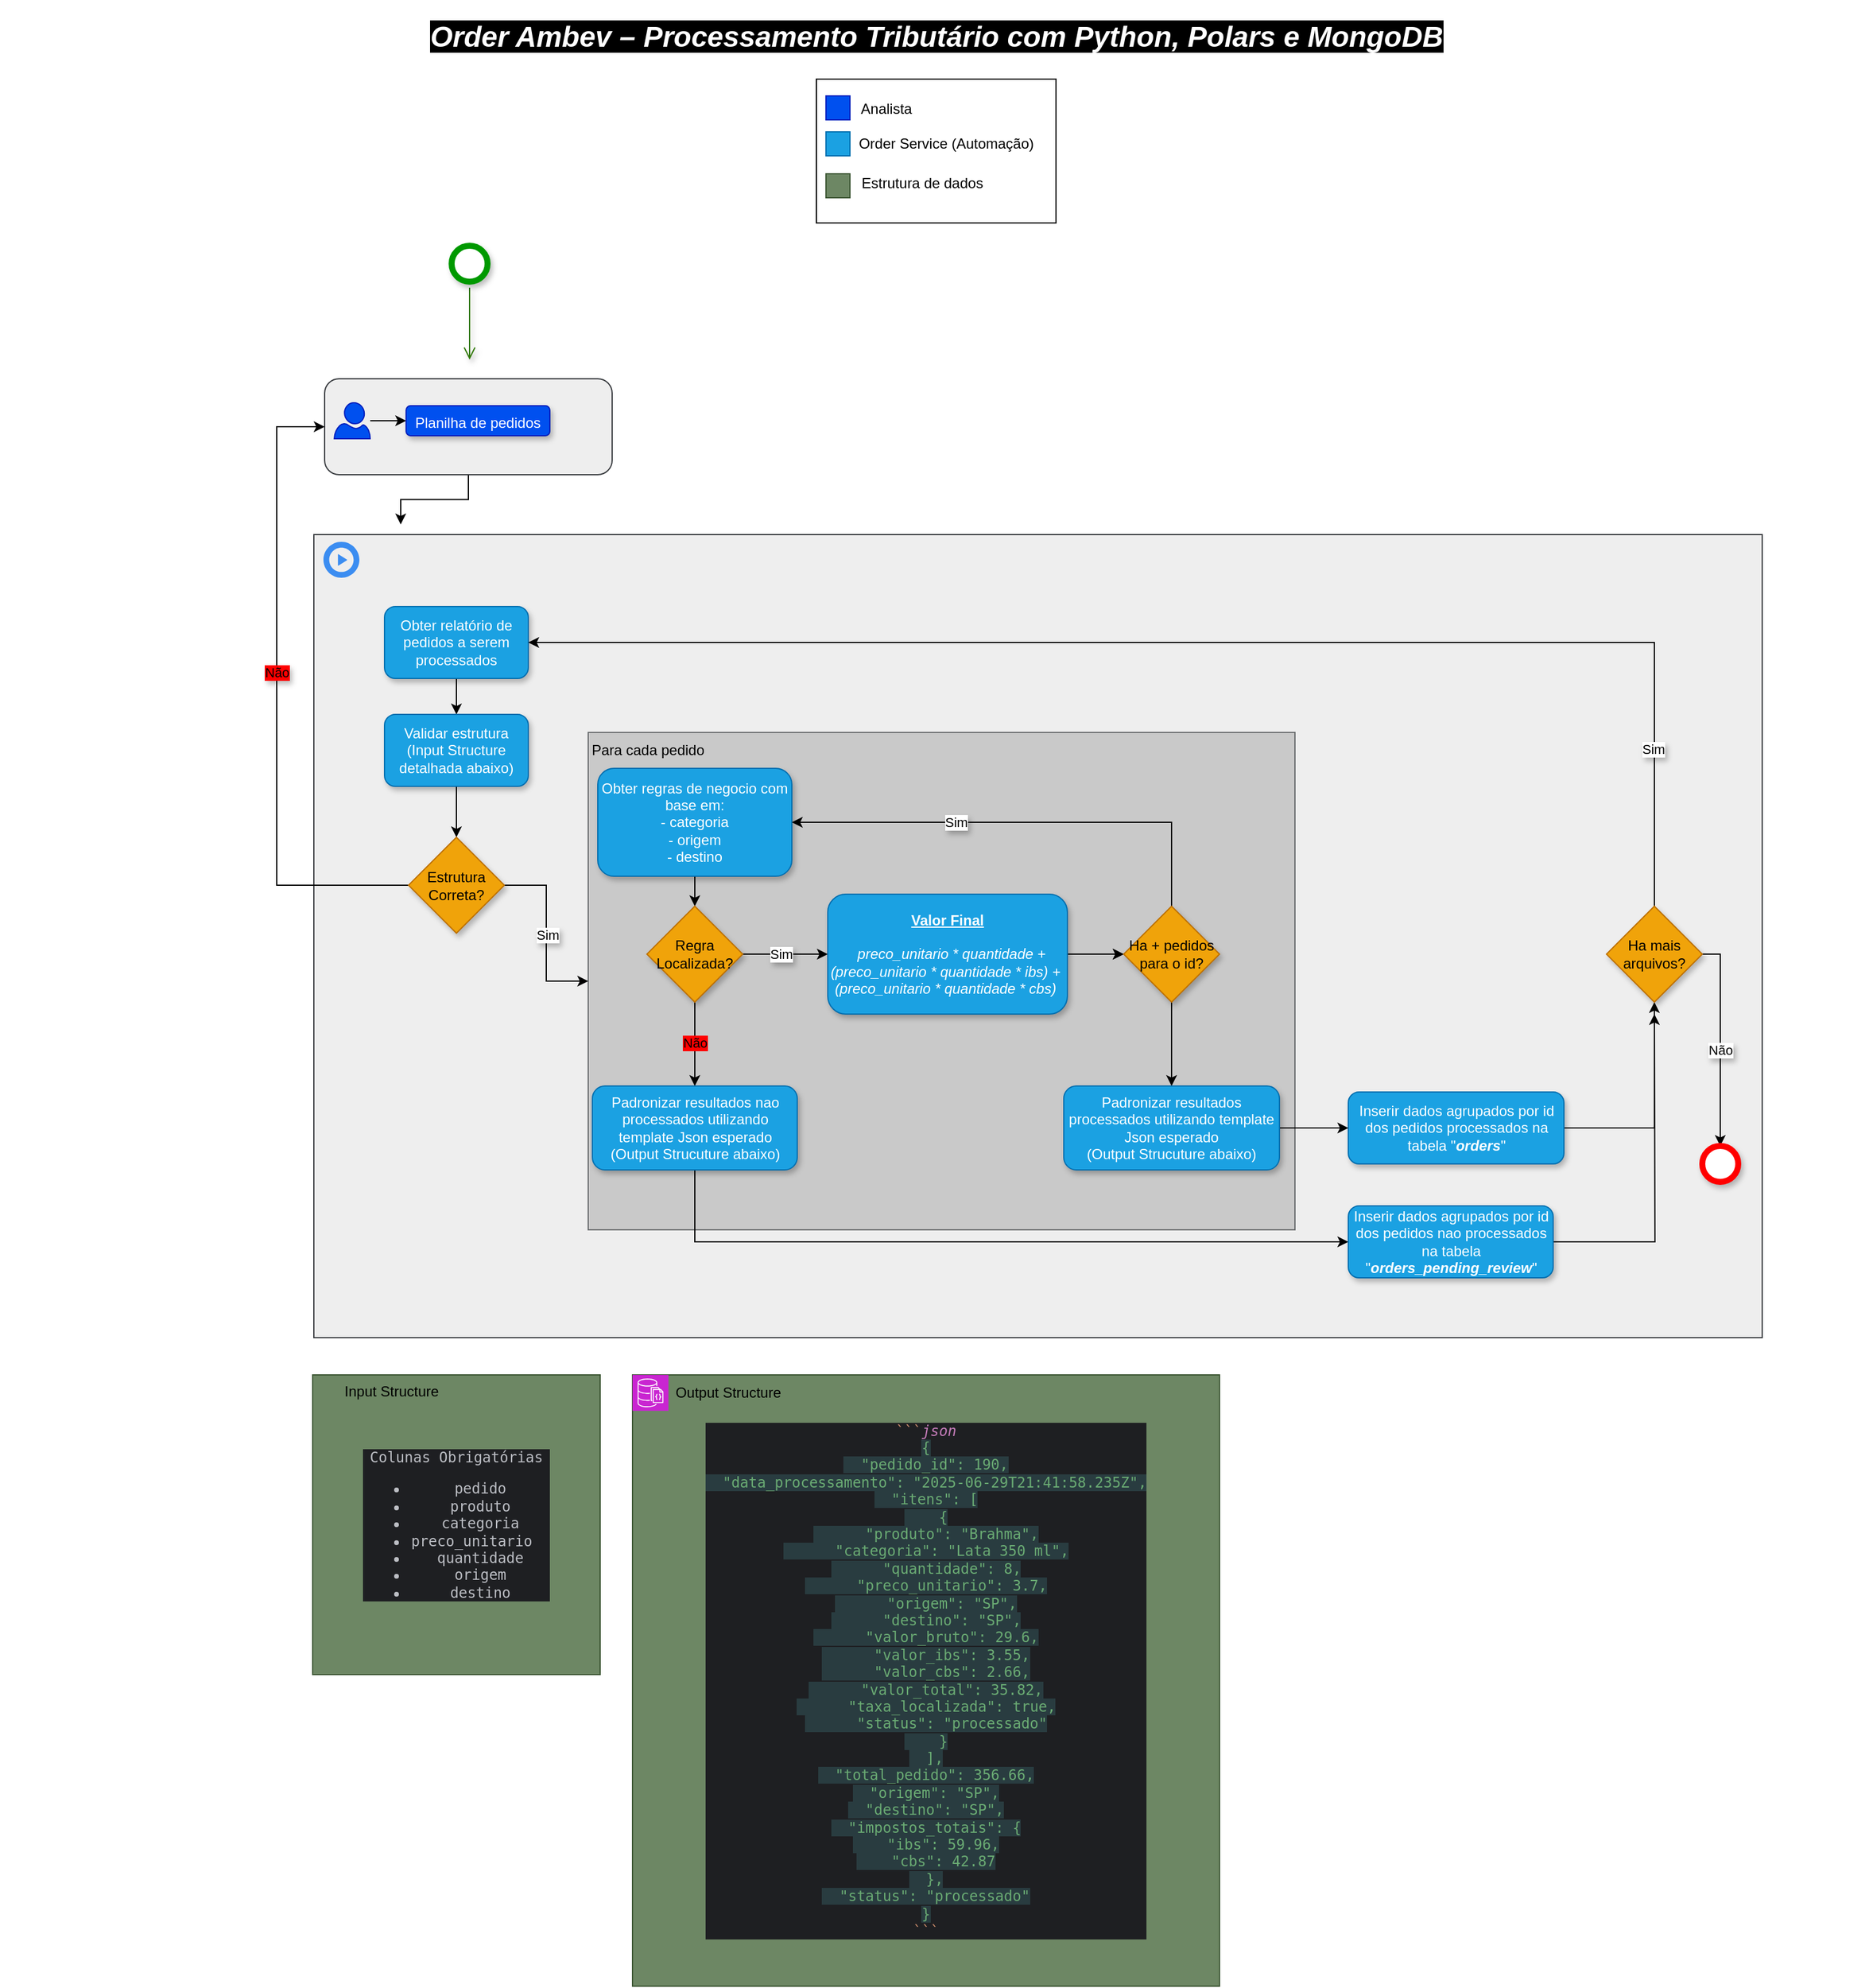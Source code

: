 <mxfile version="27.1.6">
  <diagram name="Página-1" id="vPgf1xZeiEcLqsqZEFpn">
    <mxGraphModel dx="1990" dy="1800" grid="1" gridSize="10" guides="1" tooltips="1" connect="1" arrows="1" fold="1" page="1" pageScale="1" pageWidth="827" pageHeight="1169" math="0" shadow="0">
      <root>
        <mxCell id="0" />
        <mxCell id="1" parent="0" />
        <mxCell id="Nn79eFRfWTM6lQJZiUE8-127" value="" style="edgeStyle=orthogonalEdgeStyle;rounded=0;orthogonalLoop=1;jettySize=auto;html=1;" edge="1" parent="1" source="Nn79eFRfWTM6lQJZiUE8-1" target="Nn79eFRfWTM6lQJZiUE8-104">
          <mxGeometry relative="1" as="geometry" />
        </mxCell>
        <mxCell id="Nn79eFRfWTM6lQJZiUE8-1" value="" style="rounded=1;whiteSpace=wrap;html=1;fillColor=#eeeeee;strokeColor=#36393d;" vertex="1" parent="1">
          <mxGeometry x="10" y="40" width="240" height="80" as="geometry" />
        </mxCell>
        <mxCell id="Nn79eFRfWTM6lQJZiUE8-4" value="" style="edgeStyle=orthogonalEdgeStyle;rounded=0;orthogonalLoop=1;jettySize=auto;html=1;" edge="1" parent="1" source="Nn79eFRfWTM6lQJZiUE8-2" target="Nn79eFRfWTM6lQJZiUE8-3">
          <mxGeometry relative="1" as="geometry" />
        </mxCell>
        <mxCell id="Nn79eFRfWTM6lQJZiUE8-3" value="Planilha de pedidos" style="whiteSpace=wrap;html=1;verticalAlign=top;align=center;fillColor=#0050ef;fontColor=#ffffff;strokeColor=#001DBC;rounded=1;shadow=1;" vertex="1" parent="1">
          <mxGeometry x="78" y="62.5" width="120" height="25" as="geometry" />
        </mxCell>
        <mxCell id="Nn79eFRfWTM6lQJZiUE8-2" value="" style="verticalLabelPosition=bottom;html=1;verticalAlign=top;align=center;strokeColor=#001DBC;fillColor=#0050ef;shape=mxgraph.azure.user;fontColor=#ffffff;" vertex="1" parent="1">
          <mxGeometry x="18" y="60" width="30" height="30" as="geometry" />
        </mxCell>
        <mxCell id="Nn79eFRfWTM6lQJZiUE8-6" value="" style="rounded=0;whiteSpace=wrap;html=1;fillColor=#eeeeee;strokeColor=#36393d;" vertex="1" parent="1">
          <mxGeometry x="1" y="170" width="1209" height="670" as="geometry" />
        </mxCell>
        <mxCell id="Nn79eFRfWTM6lQJZiUE8-14" value="" style="edgeStyle=orthogonalEdgeStyle;rounded=0;orthogonalLoop=1;jettySize=auto;html=1;" edge="1" parent="1" source="Nn79eFRfWTM6lQJZiUE8-8" target="Nn79eFRfWTM6lQJZiUE8-13">
          <mxGeometry relative="1" as="geometry" />
        </mxCell>
        <mxCell id="Nn79eFRfWTM6lQJZiUE8-8" value="Obter relatório de pedidos a serem processados" style="whiteSpace=wrap;html=1;rounded=1;fillColor=#1ba1e2;fontColor=#ffffff;strokeColor=#006EAF;shadow=1;" vertex="1" parent="1">
          <mxGeometry x="60" y="230" width="120" height="60" as="geometry" />
        </mxCell>
        <mxCell id="Nn79eFRfWTM6lQJZiUE8-11" value="" style="shape=image;html=1;verticalAlign=top;verticalLabelPosition=bottom;labelBackgroundColor=#ffffff;imageAspect=0;aspect=fixed;image=https://cdn3.iconfinder.com/data/icons/document-icons-2/30/647714-excel-128.png" vertex="1" parent="1">
          <mxGeometry x="192" y="80" width="22" height="22" as="geometry" />
        </mxCell>
        <mxCell id="Nn79eFRfWTM6lQJZiUE8-12" value="" style="shape=image;html=1;verticalAlign=top;verticalLabelPosition=bottom;labelBackgroundColor=#ffffff;imageAspect=0;aspect=fixed;image=https://cdn3.iconfinder.com/data/icons/document-icons-2/30/647714-excel-128.png" vertex="1" parent="1">
          <mxGeometry x="170" y="280" width="22" height="22" as="geometry" />
        </mxCell>
        <mxCell id="Nn79eFRfWTM6lQJZiUE8-16" value="" style="edgeStyle=orthogonalEdgeStyle;rounded=0;orthogonalLoop=1;jettySize=auto;html=1;" edge="1" parent="1" source="Nn79eFRfWTM6lQJZiUE8-13" target="Nn79eFRfWTM6lQJZiUE8-15">
          <mxGeometry relative="1" as="geometry" />
        </mxCell>
        <mxCell id="Nn79eFRfWTM6lQJZiUE8-13" value="Validar estrutura&lt;div&gt;(Input Structure detalhada abaixo)&lt;/div&gt;" style="whiteSpace=wrap;html=1;fillColor=#1ba1e2;fontColor=#ffffff;strokeColor=#006EAF;rounded=1;glass=0;shadow=1;" vertex="1" parent="1">
          <mxGeometry x="60" y="320" width="120" height="60" as="geometry" />
        </mxCell>
        <mxCell id="Nn79eFRfWTM6lQJZiUE8-17" style="edgeStyle=orthogonalEdgeStyle;rounded=0;orthogonalLoop=1;jettySize=auto;html=1;entryX=0;entryY=0.5;entryDx=0;entryDy=0;exitX=0;exitY=0.5;exitDx=0;exitDy=0;" edge="1" parent="1" source="Nn79eFRfWTM6lQJZiUE8-15" target="Nn79eFRfWTM6lQJZiUE8-1">
          <mxGeometry relative="1" as="geometry">
            <Array as="points">
              <mxPoint x="-30" y="462" />
              <mxPoint x="-30" y="80" />
            </Array>
          </mxGeometry>
        </mxCell>
        <mxCell id="Nn79eFRfWTM6lQJZiUE8-18" value="Não" style="edgeLabel;html=1;align=center;verticalAlign=middle;resizable=0;points=[];labelBackgroundColor=#FF0000;textShadow=1;" vertex="1" connectable="0" parent="Nn79eFRfWTM6lQJZiUE8-17">
          <mxGeometry x="0.079" relative="1" as="geometry">
            <mxPoint as="offset" />
          </mxGeometry>
        </mxCell>
        <mxCell id="Nn79eFRfWTM6lQJZiUE8-23" value="" style="edgeStyle=orthogonalEdgeStyle;rounded=0;orthogonalLoop=1;jettySize=auto;html=1;" edge="1" parent="1" source="Nn79eFRfWTM6lQJZiUE8-15" target="Nn79eFRfWTM6lQJZiUE8-22">
          <mxGeometry relative="1" as="geometry" />
        </mxCell>
        <mxCell id="Nn79eFRfWTM6lQJZiUE8-106" value="Sim" style="edgeLabel;html=1;align=center;verticalAlign=middle;resizable=0;points=[];textShadow=1;" vertex="1" connectable="0" parent="Nn79eFRfWTM6lQJZiUE8-23">
          <mxGeometry x="-0.238" y="2" relative="1" as="geometry">
            <mxPoint x="-1" y="19" as="offset" />
          </mxGeometry>
        </mxCell>
        <mxCell id="Nn79eFRfWTM6lQJZiUE8-15" value="Estrutura&lt;div&gt;Correta?&lt;/div&gt;" style="rhombus;whiteSpace=wrap;html=1;fillColor=#f0a30a;fontColor=#000000;strokeColor=#BD7000;rounded=0;shadow=1;" vertex="1" parent="1">
          <mxGeometry x="80" y="422.5" width="80" height="80" as="geometry" />
        </mxCell>
        <mxCell id="Nn79eFRfWTM6lQJZiUE8-22" value="" style="rounded=0;whiteSpace=wrap;html=1;fillColor=#B9B9B9;strokeColor=#36393d;opacity=70;" vertex="1" parent="1">
          <mxGeometry x="230" y="335" width="590" height="415" as="geometry" />
        </mxCell>
        <mxCell id="Nn79eFRfWTM6lQJZiUE8-25" value="Para cada pedido" style="text;html=1;align=center;verticalAlign=middle;whiteSpace=wrap;rounded=0;" vertex="1" parent="1">
          <mxGeometry x="230" y="335" width="100" height="30" as="geometry" />
        </mxCell>
        <mxCell id="Nn79eFRfWTM6lQJZiUE8-26" value="" style="shape=image;html=1;verticalAlign=top;verticalLabelPosition=bottom;labelBackgroundColor=#ffffff;imageAspect=0;aspect=fixed;image=https://cdn2.iconfinder.com/data/icons/navigation-set-arrows-part-two/32/Double_Loop-128.png" vertex="1" parent="1">
          <mxGeometry x="330" y="341" width="18" height="18" as="geometry" />
        </mxCell>
        <mxCell id="Nn79eFRfWTM6lQJZiUE8-30" style="edgeStyle=orthogonalEdgeStyle;rounded=0;orthogonalLoop=1;jettySize=auto;html=1;entryX=0.5;entryY=0;entryDx=0;entryDy=0;" edge="1" parent="1" source="Nn79eFRfWTM6lQJZiUE8-27" target="Nn79eFRfWTM6lQJZiUE8-28">
          <mxGeometry relative="1" as="geometry" />
        </mxCell>
        <mxCell id="Nn79eFRfWTM6lQJZiUE8-27" value="Obter regras de negocio com base em:&lt;div&gt;- categoria&lt;/div&gt;&lt;div&gt;- origem&lt;/div&gt;&lt;div&gt;- destino&lt;/div&gt;" style="whiteSpace=wrap;html=1;fillColor=#1ba1e2;fontColor=#ffffff;strokeColor=#006EAF;rounded=1;shadow=1;" vertex="1" parent="1">
          <mxGeometry x="238" y="365" width="162" height="90" as="geometry" />
        </mxCell>
        <mxCell id="Nn79eFRfWTM6lQJZiUE8-32" value="" style="edgeStyle=orthogonalEdgeStyle;rounded=0;orthogonalLoop=1;jettySize=auto;html=1;" edge="1" parent="1" source="Nn79eFRfWTM6lQJZiUE8-28" target="Nn79eFRfWTM6lQJZiUE8-31">
          <mxGeometry relative="1" as="geometry" />
        </mxCell>
        <mxCell id="Nn79eFRfWTM6lQJZiUE8-33" value="Sim" style="edgeLabel;html=1;align=center;verticalAlign=middle;resizable=0;points=[];textShadow=1;" vertex="1" connectable="0" parent="Nn79eFRfWTM6lQJZiUE8-32">
          <mxGeometry x="-0.3" y="-2" relative="1" as="geometry">
            <mxPoint x="7" y="-2" as="offset" />
          </mxGeometry>
        </mxCell>
        <mxCell id="Nn79eFRfWTM6lQJZiUE8-35" value="" style="edgeStyle=orthogonalEdgeStyle;rounded=0;orthogonalLoop=1;jettySize=auto;html=1;" edge="1" parent="1" source="Nn79eFRfWTM6lQJZiUE8-28" target="Nn79eFRfWTM6lQJZiUE8-34">
          <mxGeometry relative="1" as="geometry" />
        </mxCell>
        <mxCell id="Nn79eFRfWTM6lQJZiUE8-36" value="Não" style="edgeLabel;html=1;align=center;verticalAlign=middle;resizable=0;points=[];labelBackgroundColor=#FF0000;" vertex="1" connectable="0" parent="Nn79eFRfWTM6lQJZiUE8-35">
          <mxGeometry x="-0.04" relative="1" as="geometry">
            <mxPoint as="offset" />
          </mxGeometry>
        </mxCell>
        <mxCell id="Nn79eFRfWTM6lQJZiUE8-28" value="Regra&lt;div&gt;Localizada?&lt;/div&gt;" style="rhombus;whiteSpace=wrap;html=1;fillColor=#f0a30a;strokeColor=#BD7000;fontColor=#000000;shadow=1;" vertex="1" parent="1">
          <mxGeometry x="279" y="480" width="80" height="80" as="geometry" />
        </mxCell>
        <mxCell id="Nn79eFRfWTM6lQJZiUE8-40" value="" style="edgeStyle=orthogonalEdgeStyle;rounded=0;orthogonalLoop=1;jettySize=auto;html=1;" edge="1" parent="1" source="Nn79eFRfWTM6lQJZiUE8-31" target="Nn79eFRfWTM6lQJZiUE8-39">
          <mxGeometry relative="1" as="geometry" />
        </mxCell>
        <mxCell id="Nn79eFRfWTM6lQJZiUE8-107" value="" style="edgeStyle=orthogonalEdgeStyle;rounded=0;orthogonalLoop=1;jettySize=auto;html=1;" edge="1" parent="1" source="Nn79eFRfWTM6lQJZiUE8-31" target="Nn79eFRfWTM6lQJZiUE8-39">
          <mxGeometry relative="1" as="geometry" />
        </mxCell>
        <mxCell id="Nn79eFRfWTM6lQJZiUE8-31" value="&lt;div&gt;&lt;u style=&quot;&quot;&gt;&lt;b&gt;Valor Final&lt;/b&gt;&lt;/u&gt;&lt;/div&gt;&lt;div&gt;&lt;u style=&quot;&quot;&gt;&lt;b&gt;&lt;br&gt;&lt;/b&gt;&lt;/u&gt;&lt;/div&gt;&lt;div&gt;&lt;b&gt;&amp;nbsp;&lt;/b&gt;&lt;i style=&quot;&quot;&gt;&lt;b&gt;&amp;nbsp;&lt;/b&gt;preco_unitario * quantidade +(preco_unitario * quantidade * ibs) +&amp;nbsp; &lt;/i&gt;&lt;span style=&quot;background-color: transparent; color: light-dark(rgb(255, 255, 255), rgb(18, 18, 18));&quot;&gt;&lt;i style=&quot;&quot;&gt;(preco_unitario * quantidade * cbs)&amp;nbsp;&lt;/i&gt;&lt;/span&gt;&lt;/div&gt;" style="whiteSpace=wrap;html=1;fillColor=#1ba1e2;fontColor=#ffffff;strokeColor=#006EAF;rounded=1;shadow=1;" vertex="1" parent="1">
          <mxGeometry x="430" y="470" width="200" height="100" as="geometry" />
        </mxCell>
        <mxCell id="Nn79eFRfWTM6lQJZiUE8-124" style="edgeStyle=orthogonalEdgeStyle;rounded=0;orthogonalLoop=1;jettySize=auto;html=1;entryX=0;entryY=0.5;entryDx=0;entryDy=0;" edge="1" parent="1" source="Nn79eFRfWTM6lQJZiUE8-34" target="Nn79eFRfWTM6lQJZiUE8-121">
          <mxGeometry relative="1" as="geometry">
            <Array as="points">
              <mxPoint x="319" y="760" />
            </Array>
          </mxGeometry>
        </mxCell>
        <object label="Padronizar resultados nao processados utilizando template Json esperado&lt;div&gt;(Output Strucuture abaixo)&lt;/div&gt;" tooltip="teste" id="Nn79eFRfWTM6lQJZiUE8-34">
          <mxCell style="whiteSpace=wrap;html=1;fillColor=#1ba1e2;fontColor=#ffffff;strokeColor=#006EAF;rounded=1;shadow=1;" vertex="1" parent="1">
            <mxGeometry x="233.5" y="630" width="171" height="70" as="geometry" />
          </mxCell>
        </object>
        <mxCell id="Nn79eFRfWTM6lQJZiUE8-115" style="edgeStyle=orthogonalEdgeStyle;rounded=0;orthogonalLoop=1;jettySize=auto;html=1;" edge="1" parent="1" source="Nn79eFRfWTM6lQJZiUE8-37" target="Nn79eFRfWTM6lQJZiUE8-63">
          <mxGeometry relative="1" as="geometry" />
        </mxCell>
        <mxCell id="Nn79eFRfWTM6lQJZiUE8-37" value="&lt;div&gt;Inserir dados agrupados por id dos pedidos processados na tabela &quot;&lt;b&gt;&lt;i&gt;orders&lt;/i&gt;&lt;/b&gt;&quot;&lt;/div&gt;" style="whiteSpace=wrap;html=1;fillColor=#1ba1e2;fontColor=#ffffff;strokeColor=#006EAF;rounded=1;shadow=1;" vertex="1" parent="1">
          <mxGeometry x="864.5" y="635" width="180" height="60" as="geometry" />
        </mxCell>
        <mxCell id="Nn79eFRfWTM6lQJZiUE8-41" style="edgeStyle=orthogonalEdgeStyle;rounded=0;orthogonalLoop=1;jettySize=auto;html=1;entryX=1;entryY=0.5;entryDx=0;entryDy=0;" edge="1" parent="1" source="Nn79eFRfWTM6lQJZiUE8-39" target="Nn79eFRfWTM6lQJZiUE8-27">
          <mxGeometry relative="1" as="geometry">
            <Array as="points">
              <mxPoint x="717" y="410" />
            </Array>
          </mxGeometry>
        </mxCell>
        <mxCell id="Nn79eFRfWTM6lQJZiUE8-42" value="Sim" style="edgeLabel;html=1;align=center;verticalAlign=middle;resizable=0;points=[];textShadow=1;" vertex="1" connectable="0" parent="Nn79eFRfWTM6lQJZiUE8-41">
          <mxGeometry x="0.294" y="4" relative="1" as="geometry">
            <mxPoint y="-4" as="offset" />
          </mxGeometry>
        </mxCell>
        <mxCell id="Nn79eFRfWTM6lQJZiUE8-120" value="" style="edgeStyle=orthogonalEdgeStyle;rounded=0;orthogonalLoop=1;jettySize=auto;html=1;" edge="1" parent="1" source="Nn79eFRfWTM6lQJZiUE8-39" target="Nn79eFRfWTM6lQJZiUE8-119">
          <mxGeometry relative="1" as="geometry" />
        </mxCell>
        <mxCell id="Nn79eFRfWTM6lQJZiUE8-39" value="Ha + pedidos&lt;div&gt;para o id?&lt;/div&gt;" style="rhombus;whiteSpace=wrap;html=1;fillColor=#f0a30a;fontColor=#000000;strokeColor=#BD7000;shadow=1;" vertex="1" parent="1">
          <mxGeometry x="677" y="480" width="80" height="80" as="geometry" />
        </mxCell>
        <mxCell id="Nn79eFRfWTM6lQJZiUE8-50" value="&lt;div style=&quot;background-color: rgb(30, 31, 34); color: rgb(188, 190, 196);&quot;&gt;&lt;pre style=&quot;font-family:&#39;JetBrains Mono&#39;,monospace;font-size:9,8pt;&quot;&gt;&lt;div&gt;Colunas Obrigatórias&lt;/div&gt;&lt;ul&gt;&lt;li&gt;pedido&lt;/li&gt;&lt;li&gt;produto&lt;/li&gt;&lt;li&gt;categoria&lt;/li&gt;&lt;li&gt;preco_unitario  &lt;/li&gt;&lt;li&gt;quantidade&lt;/li&gt;&lt;li&gt;origem&lt;/li&gt;&lt;li&gt;destino&lt;/li&gt;&lt;/ul&gt;&lt;/pre&gt;&lt;/div&gt;" style="rounded=0;whiteSpace=wrap;html=1;fillColor=#6d8764;strokeColor=#3A5431;fontColor=#ffffff;" vertex="1" parent="1">
          <mxGeometry y="871" width="240" height="250" as="geometry" />
        </mxCell>
        <mxCell id="Nn79eFRfWTM6lQJZiUE8-70" value="" style="edgeStyle=orthogonalEdgeStyle;rounded=0;orthogonalLoop=1;jettySize=auto;html=1;" edge="1" parent="1" source="Nn79eFRfWTM6lQJZiUE8-63" target="Nn79eFRfWTM6lQJZiUE8-69">
          <mxGeometry relative="1" as="geometry">
            <Array as="points">
              <mxPoint x="1175" y="520" />
            </Array>
          </mxGeometry>
        </mxCell>
        <mxCell id="Nn79eFRfWTM6lQJZiUE8-71" value="Não" style="edgeLabel;html=1;align=center;verticalAlign=middle;resizable=0;points=[];textShadow=1;" vertex="1" connectable="0" parent="Nn79eFRfWTM6lQJZiUE8-70">
          <mxGeometry x="0.153" y="1" relative="1" as="geometry">
            <mxPoint x="-1" y="-6" as="offset" />
          </mxGeometry>
        </mxCell>
        <mxCell id="Nn79eFRfWTM6lQJZiUE8-72" style="edgeStyle=orthogonalEdgeStyle;rounded=0;orthogonalLoop=1;jettySize=auto;html=1;entryX=1;entryY=0.5;entryDx=0;entryDy=0;" edge="1" parent="1" source="Nn79eFRfWTM6lQJZiUE8-63" target="Nn79eFRfWTM6lQJZiUE8-8">
          <mxGeometry relative="1" as="geometry">
            <Array as="points">
              <mxPoint x="1120" y="260" />
            </Array>
          </mxGeometry>
        </mxCell>
        <mxCell id="Nn79eFRfWTM6lQJZiUE8-73" value="Sim" style="edgeLabel;html=1;align=center;verticalAlign=middle;resizable=0;points=[];textShadow=1;" vertex="1" connectable="0" parent="Nn79eFRfWTM6lQJZiUE8-72">
          <mxGeometry x="-0.773" y="1" relative="1" as="geometry">
            <mxPoint as="offset" />
          </mxGeometry>
        </mxCell>
        <mxCell id="Nn79eFRfWTM6lQJZiUE8-63" value="Ha mais arquivos?" style="rhombus;whiteSpace=wrap;html=1;fillColor=#f0a30a;fontColor=#000000;strokeColor=#BD7000;shadow=1;" vertex="1" parent="1">
          <mxGeometry x="1080" y="480" width="80" height="80" as="geometry" />
        </mxCell>
        <mxCell id="Nn79eFRfWTM6lQJZiUE8-69" value="" style="shape=ellipse;html=1;dashed=0;whiteSpace=wrap;aspect=fixed;strokeWidth=5;perimeter=ellipsePerimeter;shadow=1;strokeColor=#FF0000;" vertex="1" parent="1">
          <mxGeometry x="1160" y="680" width="30" height="30" as="geometry" />
        </mxCell>
        <mxCell id="Nn79eFRfWTM6lQJZiUE8-76" value="&lt;div style=&quot;background-color: rgb(30, 31, 34); color: rgb(188, 190, 196);&quot;&gt;&lt;pre style=&quot;font-family: &amp;quot;JetBrains Mono&amp;quot;, monospace;&quot;&gt;&lt;span style=&quot;color: rgb(207, 142, 109);&quot;&gt;```&lt;/span&gt;&lt;span style=&quot;color: rgb(199, 125, 187); font-style: italic;&quot;&gt;json&lt;br&gt;&lt;/span&gt;&lt;span style=&quot;color: rgb(106, 171, 115); background-color: rgb(41, 60, 64);&quot;&gt;{&lt;br&gt;&lt;/span&gt;&lt;span style=&quot;color: rgb(106, 171, 115); background-color: rgb(41, 60, 64);&quot;&gt;  &quot;pedido_id&quot;: 190,&lt;br&gt;&lt;/span&gt;&lt;span style=&quot;color: rgb(106, 171, 115); background-color: rgb(41, 60, 64);&quot;&gt;  &quot;data_processamento&quot;: &quot;2025-06-29T21:41:58.235Z&quot;,&lt;br&gt;&lt;/span&gt;&lt;span style=&quot;color: rgb(106, 171, 115); background-color: rgb(41, 60, 64);&quot;&gt;  &quot;itens&quot;: [&lt;br&gt;&lt;/span&gt;&lt;span style=&quot;color: rgb(106, 171, 115); background-color: rgb(41, 60, 64);&quot;&gt;    {&lt;br&gt;&lt;/span&gt;&lt;span style=&quot;color: rgb(106, 171, 115); background-color: rgb(41, 60, 64);&quot;&gt;      &quot;produto&quot;: &quot;Brahma&quot;,&lt;br&gt;&lt;/span&gt;&lt;span style=&quot;color: rgb(106, 171, 115); background-color: rgb(41, 60, 64);&quot;&gt;      &quot;categoria&quot;: &quot;Lata 350 ml&quot;,&lt;br&gt;&lt;/span&gt;&lt;span style=&quot;color: rgb(106, 171, 115); background-color: rgb(41, 60, 64);&quot;&gt;      &quot;quantidade&quot;: 8,&lt;br&gt;&lt;/span&gt;&lt;span style=&quot;color: rgb(106, 171, 115); background-color: rgb(41, 60, 64);&quot;&gt;      &quot;preco_unitario&quot;: 3.7,&lt;br&gt;&lt;/span&gt;&lt;span style=&quot;color: rgb(106, 171, 115); background-color: rgb(41, 60, 64);&quot;&gt;      &quot;origem&quot;: &quot;SP&quot;,&lt;br&gt;&lt;/span&gt;&lt;span style=&quot;color: rgb(106, 171, 115); background-color: rgb(41, 60, 64);&quot;&gt;      &quot;destino&quot;: &quot;SP&quot;,&lt;br&gt;&lt;/span&gt;&lt;span style=&quot;color: rgb(106, 171, 115); background-color: rgb(41, 60, 64);&quot;&gt;      &quot;valor_bruto&quot;: 29.6,&lt;br&gt;&lt;/span&gt;&lt;span style=&quot;color: rgb(106, 171, 115); background-color: rgb(41, 60, 64);&quot;&gt;      &quot;valor_ibs&quot;: 3.55,&lt;br&gt;&lt;/span&gt;&lt;span style=&quot;color: rgb(106, 171, 115); background-color: rgb(41, 60, 64);&quot;&gt;      &quot;valor_cbs&quot;: 2.66,&lt;br&gt;&lt;/span&gt;&lt;span style=&quot;color: rgb(106, 171, 115); background-color: rgb(41, 60, 64);&quot;&gt;      &quot;valor_total&quot;: 35.82,&lt;br&gt;&lt;/span&gt;&lt;span style=&quot;color: rgb(106, 171, 115); background-color: rgb(41, 60, 64);&quot;&gt;      &quot;taxa_localizada&quot;: true,&lt;br&gt;&lt;/span&gt;&lt;span style=&quot;color: rgb(106, 171, 115); background-color: rgb(41, 60, 64);&quot;&gt;      &quot;status&quot;: &quot;processado&quot;&lt;br&gt;&lt;/span&gt;&lt;span style=&quot;color: rgb(106, 171, 115); background-color: rgb(41, 60, 64);&quot;&gt;    }&lt;br&gt;&lt;/span&gt;&lt;span style=&quot;color: rgb(106, 171, 115); background-color: rgb(41, 60, 64);&quot;&gt;  ],&lt;br&gt;&lt;/span&gt;&lt;span style=&quot;color: rgb(106, 171, 115); background-color: rgb(41, 60, 64);&quot;&gt;  &quot;total_pedido&quot;: 356.66,&lt;br&gt;&lt;/span&gt;&lt;span style=&quot;color: rgb(106, 171, 115); background-color: rgb(41, 60, 64);&quot;&gt;  &quot;origem&quot;: &quot;SP&quot;,&lt;br&gt;&lt;/span&gt;&lt;span style=&quot;color: rgb(106, 171, 115); background-color: rgb(41, 60, 64);&quot;&gt;  &quot;destino&quot;: &quot;SP&quot;,&lt;br&gt;&lt;/span&gt;&lt;span style=&quot;color: rgb(106, 171, 115); background-color: rgb(41, 60, 64);&quot;&gt;  &quot;impostos_totais&quot;: {&lt;br&gt;&lt;/span&gt;&lt;span style=&quot;color: rgb(106, 171, 115); background-color: rgb(41, 60, 64);&quot;&gt;    &quot;ibs&quot;: 59.96,&lt;br&gt;&lt;/span&gt;&lt;span style=&quot;color: rgb(106, 171, 115); background-color: rgb(41, 60, 64);&quot;&gt;    &quot;cbs&quot;: 42.87&lt;br&gt;&lt;/span&gt;&lt;span style=&quot;color: rgb(106, 171, 115); background-color: rgb(41, 60, 64);&quot;&gt;  },&lt;br&gt;&lt;/span&gt;&lt;span style=&quot;color: rgb(106, 171, 115); background-color: rgb(41, 60, 64);&quot;&gt;  &quot;status&quot;: &quot;processado&quot;&lt;br&gt;&lt;/span&gt;&lt;span style=&quot;color: rgb(106, 171, 115); background-color: rgb(41, 60, 64);&quot;&gt;}&lt;/span&gt;&lt;span style=&quot;color: rgb(106, 171, 115);&quot;&gt;&lt;br&gt;&lt;/span&gt;&lt;span style=&quot;color: rgb(207, 142, 109);&quot;&gt;```&lt;/span&gt;&lt;/pre&gt;&lt;/div&gt;" style="rounded=0;whiteSpace=wrap;html=1;fillColor=#6d8764;strokeColor=#3A5431;fontColor=#ffffff;" vertex="1" parent="1">
          <mxGeometry x="267" y="871" width="490" height="510" as="geometry" />
        </mxCell>
        <mxCell id="Nn79eFRfWTM6lQJZiUE8-51" value="Output Structure" style="text;html=1;align=center;verticalAlign=middle;whiteSpace=wrap;rounded=0;" vertex="1" parent="1">
          <mxGeometry x="297" y="871" width="100" height="30" as="geometry" />
        </mxCell>
        <mxCell id="Nn79eFRfWTM6lQJZiUE8-53" value="" style="sketch=0;points=[[0,0,0],[0.25,0,0],[0.5,0,0],[0.75,0,0],[1,0,0],[0,1,0],[0.25,1,0],[0.5,1,0],[0.75,1,0],[1,1,0],[0,0.25,0],[0,0.5,0],[0,0.75,0],[1,0.25,0],[1,0.5,0],[1,0.75,0]];outlineConnect=0;fontColor=#232F3E;fillColor=#C925D1;strokeColor=#ffffff;dashed=0;verticalLabelPosition=bottom;verticalAlign=top;align=center;html=1;fontSize=12;fontStyle=0;aspect=fixed;shape=mxgraph.aws4.resourceIcon;resIcon=mxgraph.aws4.documentdb_with_mongodb_compatibility;" vertex="1" parent="1">
          <mxGeometry x="267" y="871" width="30" height="30" as="geometry" />
        </mxCell>
        <mxCell id="Nn79eFRfWTM6lQJZiUE8-77" value="Input Structure" style="text;html=1;align=center;verticalAlign=middle;whiteSpace=wrap;rounded=0;" vertex="1" parent="1">
          <mxGeometry x="16" y="870" width="100" height="30" as="geometry" />
        </mxCell>
        <mxCell id="Nn79eFRfWTM6lQJZiUE8-78" value="" style="shape=image;html=1;verticalAlign=top;verticalLabelPosition=bottom;labelBackgroundColor=#ffffff;imageAspect=0;aspect=fixed;image=https://cdn3.iconfinder.com/data/icons/document-icons-2/30/647714-excel-128.png" vertex="1" parent="1">
          <mxGeometry x="2" y="874" width="22" height="22" as="geometry" />
        </mxCell>
        <mxCell id="Nn79eFRfWTM6lQJZiUE8-99" value="" style="sketch=0;html=1;aspect=fixed;strokeColor=none;shadow=0;fillColor=#3B8DF1;verticalAlign=top;labelPosition=center;verticalLabelPosition=bottom;shape=mxgraph.gcp2.play_start" vertex="1" parent="1">
          <mxGeometry x="9" y="176" width="30" height="30" as="geometry" />
        </mxCell>
        <mxCell id="Nn79eFRfWTM6lQJZiUE8-100" value="" style="rounded=0;whiteSpace=wrap;html=1;" vertex="1" parent="1">
          <mxGeometry x="420.5" y="-210" width="200" height="120" as="geometry" />
        </mxCell>
        <mxCell id="Nn79eFRfWTM6lQJZiUE8-45" value="" style="rounded=0;whiteSpace=wrap;html=1;fillColor=#0050ef;strokeColor=#001DBC;fontColor=#ffffff;" vertex="1" parent="1">
          <mxGeometry x="428.5" y="-196" width="20" height="20" as="geometry" />
        </mxCell>
        <mxCell id="Nn79eFRfWTM6lQJZiUE8-48" value="" style="rounded=0;whiteSpace=wrap;html=1;fillColor=#1ba1e2;strokeColor=#006EAF;fontColor=#ffffff;" vertex="1" parent="1">
          <mxGeometry x="428.5" y="-166" width="20" height="20" as="geometry" />
        </mxCell>
        <mxCell id="Nn79eFRfWTM6lQJZiUE8-57" value="" style="rounded=0;whiteSpace=wrap;html=1;fillColor=#6d8764;strokeColor=#3A5431;fontColor=#ffffff;" vertex="1" parent="1">
          <mxGeometry x="428.5" y="-131" width="20" height="20" as="geometry" />
        </mxCell>
        <mxCell id="Nn79eFRfWTM6lQJZiUE8-46" value="Analista" style="text;html=1;align=center;verticalAlign=middle;whiteSpace=wrap;rounded=0;" vertex="1" parent="1">
          <mxGeometry x="448.5" y="-200" width="60" height="30" as="geometry" />
        </mxCell>
        <mxCell id="Nn79eFRfWTM6lQJZiUE8-49" value="Order Service (Automação)" style="text;html=1;align=center;verticalAlign=middle;whiteSpace=wrap;rounded=0;" vertex="1" parent="1">
          <mxGeometry x="448.5" y="-171" width="160" height="30" as="geometry" />
        </mxCell>
        <mxCell id="Nn79eFRfWTM6lQJZiUE8-58" value="Estrutura de dados" style="text;html=1;align=center;verticalAlign=middle;whiteSpace=wrap;rounded=0;" vertex="1" parent="1">
          <mxGeometry x="448.5" y="-136" width="120" height="25" as="geometry" />
        </mxCell>
        <mxCell id="Nn79eFRfWTM6lQJZiUE8-103" value="" style="edgeStyle=orthogonalEdgeStyle;html=1;verticalAlign=bottom;endArrow=open;endSize=8;strokeColor=#2D7600;rounded=0;fillColor=#60a917;shadow=1;" edge="1" parent="1">
          <mxGeometry relative="1" as="geometry">
            <mxPoint x="131" y="24" as="targetPoint" />
            <mxPoint x="131" y="-36" as="sourcePoint" />
          </mxGeometry>
        </mxCell>
        <mxCell id="Nn79eFRfWTM6lQJZiUE8-104" value="" style="shape=image;html=1;verticalAlign=top;verticalLabelPosition=bottom;labelBackgroundColor=#ffffff;imageAspect=0;aspect=fixed;image=https://cdn4.iconfinder.com/data/icons/scripting-and-programming-languages/512/660277-Python_logo-128.png" vertex="1" parent="1">
          <mxGeometry x="44" y="161.5" width="59" height="59" as="geometry" />
        </mxCell>
        <mxCell id="Nn79eFRfWTM6lQJZiUE8-108" value="" style="shape=ellipse;html=1;dashed=0;whiteSpace=wrap;aspect=fixed;strokeWidth=5;perimeter=ellipsePerimeter;shadow=1;strokeColor=#009900;" vertex="1" parent="1">
          <mxGeometry x="116" y="-71" width="30" height="30" as="geometry" />
        </mxCell>
        <mxCell id="Nn79eFRfWTM6lQJZiUE8-112" value="&lt;h1&gt;&lt;span style=&quot;font-style: italic; background-color: rgb(0, 0, 0);&quot;&gt;&lt;font style=&quot;color: rgb(255, 255, 255);&quot;&gt;Order Ambev – Processamento Tributário com Python, Polars e MongoDB&lt;/font&gt;&lt;/span&gt;&lt;/h1&gt;" style="text;html=1;align=center;verticalAlign=middle;whiteSpace=wrap;rounded=0;" vertex="1" parent="1">
          <mxGeometry x="-260.5" y="-260" width="1562" height="30" as="geometry" />
        </mxCell>
        <mxCell id="Nn79eFRfWTM6lQJZiUE8-123" value="" style="edgeStyle=orthogonalEdgeStyle;rounded=0;orthogonalLoop=1;jettySize=auto;html=1;" edge="1" parent="1" source="Nn79eFRfWTM6lQJZiUE8-119" target="Nn79eFRfWTM6lQJZiUE8-37">
          <mxGeometry relative="1" as="geometry" />
        </mxCell>
        <mxCell id="Nn79eFRfWTM6lQJZiUE8-119" value="Padronizar resultados processados utilizando template Json esperado&lt;div&gt;(Output Strucuture abaixo)&lt;/div&gt;" style="whiteSpace=wrap;html=1;fillColor=#1ba1e2;fontColor=#ffffff;strokeColor=#006EAF;rounded=1;shadow=1;" vertex="1" parent="1">
          <mxGeometry x="627" y="630" width="180" height="70" as="geometry" />
        </mxCell>
        <mxCell id="Nn79eFRfWTM6lQJZiUE8-126" style="edgeStyle=orthogonalEdgeStyle;rounded=0;orthogonalLoop=1;jettySize=auto;html=1;" edge="1" parent="1" source="Nn79eFRfWTM6lQJZiUE8-121">
          <mxGeometry relative="1" as="geometry">
            <mxPoint x="1120" y="570" as="targetPoint" />
          </mxGeometry>
        </mxCell>
        <object label="Inserir dados agrupados por id dos pedidos nao processados na tabela &quot;&lt;b&gt;&lt;i&gt;orders_pending_review&lt;/i&gt;&lt;/b&gt;&quot;" tooltip="teste" id="Nn79eFRfWTM6lQJZiUE8-121">
          <mxCell style="whiteSpace=wrap;html=1;fillColor=#1ba1e2;fontColor=#ffffff;strokeColor=#006EAF;rounded=1;shadow=1;" vertex="1" parent="1">
            <mxGeometry x="864.5" y="730" width="171" height="60" as="geometry" />
          </mxCell>
        </object>
      </root>
    </mxGraphModel>
  </diagram>
</mxfile>
